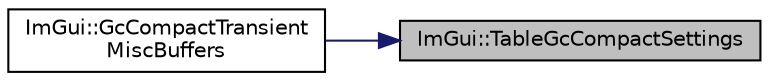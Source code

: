 digraph "ImGui::TableGcCompactSettings"
{
 // LATEX_PDF_SIZE
  edge [fontname="Helvetica",fontsize="10",labelfontname="Helvetica",labelfontsize="10"];
  node [fontname="Helvetica",fontsize="10",shape=record];
  rankdir="RL";
  Node1 [label="ImGui::TableGcCompactSettings",height=0.2,width=0.4,color="black", fillcolor="grey75", style="filled", fontcolor="black",tooltip=" "];
  Node1 -> Node2 [dir="back",color="midnightblue",fontsize="10",style="solid",fontname="Helvetica"];
  Node2 [label="ImGui::GcCompactTransient\lMiscBuffers",height=0.2,width=0.4,color="black", fillcolor="white", style="filled",URL="$namespace_im_gui.html#aab0d052a1581fddc1cc2d9d981f487c0",tooltip=" "];
}

